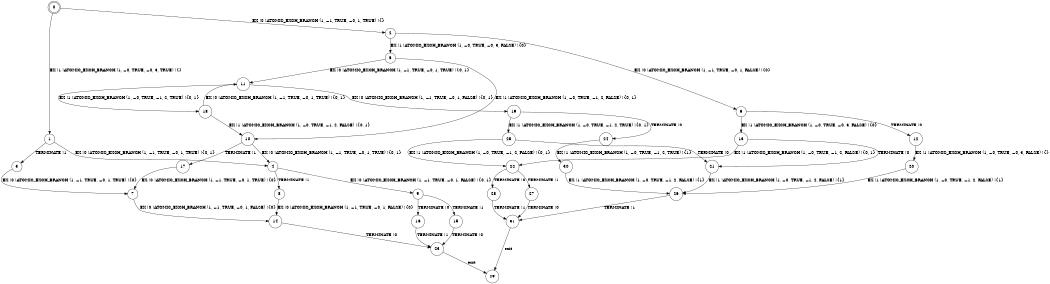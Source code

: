 digraph BCG {
size = "7, 10.5";
center = TRUE;
node [shape = circle];
0 [peripheries = 2];
0 -> 1 [label = "EX !1 !ATOMIC_EXCH_BRANCH (1, +0, TRUE, +0, 3, TRUE) !{}"];
0 -> 2 [label = "EX !0 !ATOMIC_EXCH_BRANCH (1, +1, TRUE, +0, 1, TRUE) !{}"];
1 -> 3 [label = "TERMINATE !1"];
1 -> 4 [label = "EX !0 !ATOMIC_EXCH_BRANCH (1, +1, TRUE, +0, 1, TRUE) !{0, 1}"];
2 -> 5 [label = "EX !1 !ATOMIC_EXCH_BRANCH (1, +0, TRUE, +0, 3, FALSE) !{0}"];
2 -> 6 [label = "EX !0 !ATOMIC_EXCH_BRANCH (1, +1, TRUE, +0, 1, FALSE) !{0}"];
3 -> 7 [label = "EX !0 !ATOMIC_EXCH_BRANCH (1, +1, TRUE, +0, 1, TRUE) !{0}"];
4 -> 8 [label = "TERMINATE !1"];
4 -> 9 [label = "EX !0 !ATOMIC_EXCH_BRANCH (1, +1, TRUE, +0, 1, FALSE) !{0, 1}"];
5 -> 10 [label = "EX !1 !ATOMIC_EXCH_BRANCH (1, +0, TRUE, +1, 2, FALSE) !{0, 1}"];
5 -> 11 [label = "EX !0 !ATOMIC_EXCH_BRANCH (1, +1, TRUE, +0, 1, TRUE) !{0, 1}"];
6 -> 12 [label = "TERMINATE !0"];
6 -> 13 [label = "EX !1 !ATOMIC_EXCH_BRANCH (1, +0, TRUE, +0, 3, FALSE) !{0}"];
7 -> 14 [label = "EX !0 !ATOMIC_EXCH_BRANCH (1, +1, TRUE, +0, 1, FALSE) !{0}"];
8 -> 14 [label = "EX !0 !ATOMIC_EXCH_BRANCH (1, +1, TRUE, +0, 1, FALSE) !{0}"];
9 -> 15 [label = "TERMINATE !1"];
9 -> 16 [label = "TERMINATE !0"];
10 -> 17 [label = "TERMINATE !1"];
10 -> 4 [label = "EX !0 !ATOMIC_EXCH_BRANCH (1, +1, TRUE, +0, 1, TRUE) !{0, 1}"];
11 -> 18 [label = "EX !1 !ATOMIC_EXCH_BRANCH (1, +0, TRUE, +1, 2, TRUE) !{0, 1}"];
11 -> 19 [label = "EX !0 !ATOMIC_EXCH_BRANCH (1, +1, TRUE, +0, 1, FALSE) !{0, 1}"];
12 -> 20 [label = "EX !1 !ATOMIC_EXCH_BRANCH (1, +0, TRUE, +0, 3, FALSE) !{}"];
13 -> 21 [label = "TERMINATE !0"];
13 -> 22 [label = "EX !1 !ATOMIC_EXCH_BRANCH (1, +0, TRUE, +1, 2, FALSE) !{0, 1}"];
14 -> 23 [label = "TERMINATE !0"];
15 -> 23 [label = "TERMINATE !0"];
16 -> 23 [label = "TERMINATE !1"];
17 -> 7 [label = "EX !0 !ATOMIC_EXCH_BRANCH (1, +1, TRUE, +0, 1, TRUE) !{0}"];
18 -> 10 [label = "EX !1 !ATOMIC_EXCH_BRANCH (1, +0, TRUE, +1, 2, FALSE) !{0, 1}"];
18 -> 11 [label = "EX !0 !ATOMIC_EXCH_BRANCH (1, +1, TRUE, +0, 1, TRUE) !{0, 1}"];
19 -> 24 [label = "TERMINATE !0"];
19 -> 25 [label = "EX !1 !ATOMIC_EXCH_BRANCH (1, +0, TRUE, +1, 2, TRUE) !{0, 1}"];
20 -> 26 [label = "EX !1 !ATOMIC_EXCH_BRANCH (1, +0, TRUE, +1, 2, FALSE) !{1}"];
21 -> 26 [label = "EX !1 !ATOMIC_EXCH_BRANCH (1, +0, TRUE, +1, 2, FALSE) !{1}"];
22 -> 27 [label = "TERMINATE !1"];
22 -> 28 [label = "TERMINATE !0"];
23 -> 29 [label = "exit"];
24 -> 30 [label = "EX !1 !ATOMIC_EXCH_BRANCH (1, +0, TRUE, +1, 2, TRUE) !{1}"];
25 -> 21 [label = "TERMINATE !0"];
25 -> 22 [label = "EX !1 !ATOMIC_EXCH_BRANCH (1, +0, TRUE, +1, 2, FALSE) !{0, 1}"];
26 -> 31 [label = "TERMINATE !1"];
27 -> 31 [label = "TERMINATE !0"];
28 -> 31 [label = "TERMINATE !1"];
30 -> 26 [label = "EX !1 !ATOMIC_EXCH_BRANCH (1, +0, TRUE, +1, 2, FALSE) !{1}"];
31 -> 29 [label = "exit"];
}
